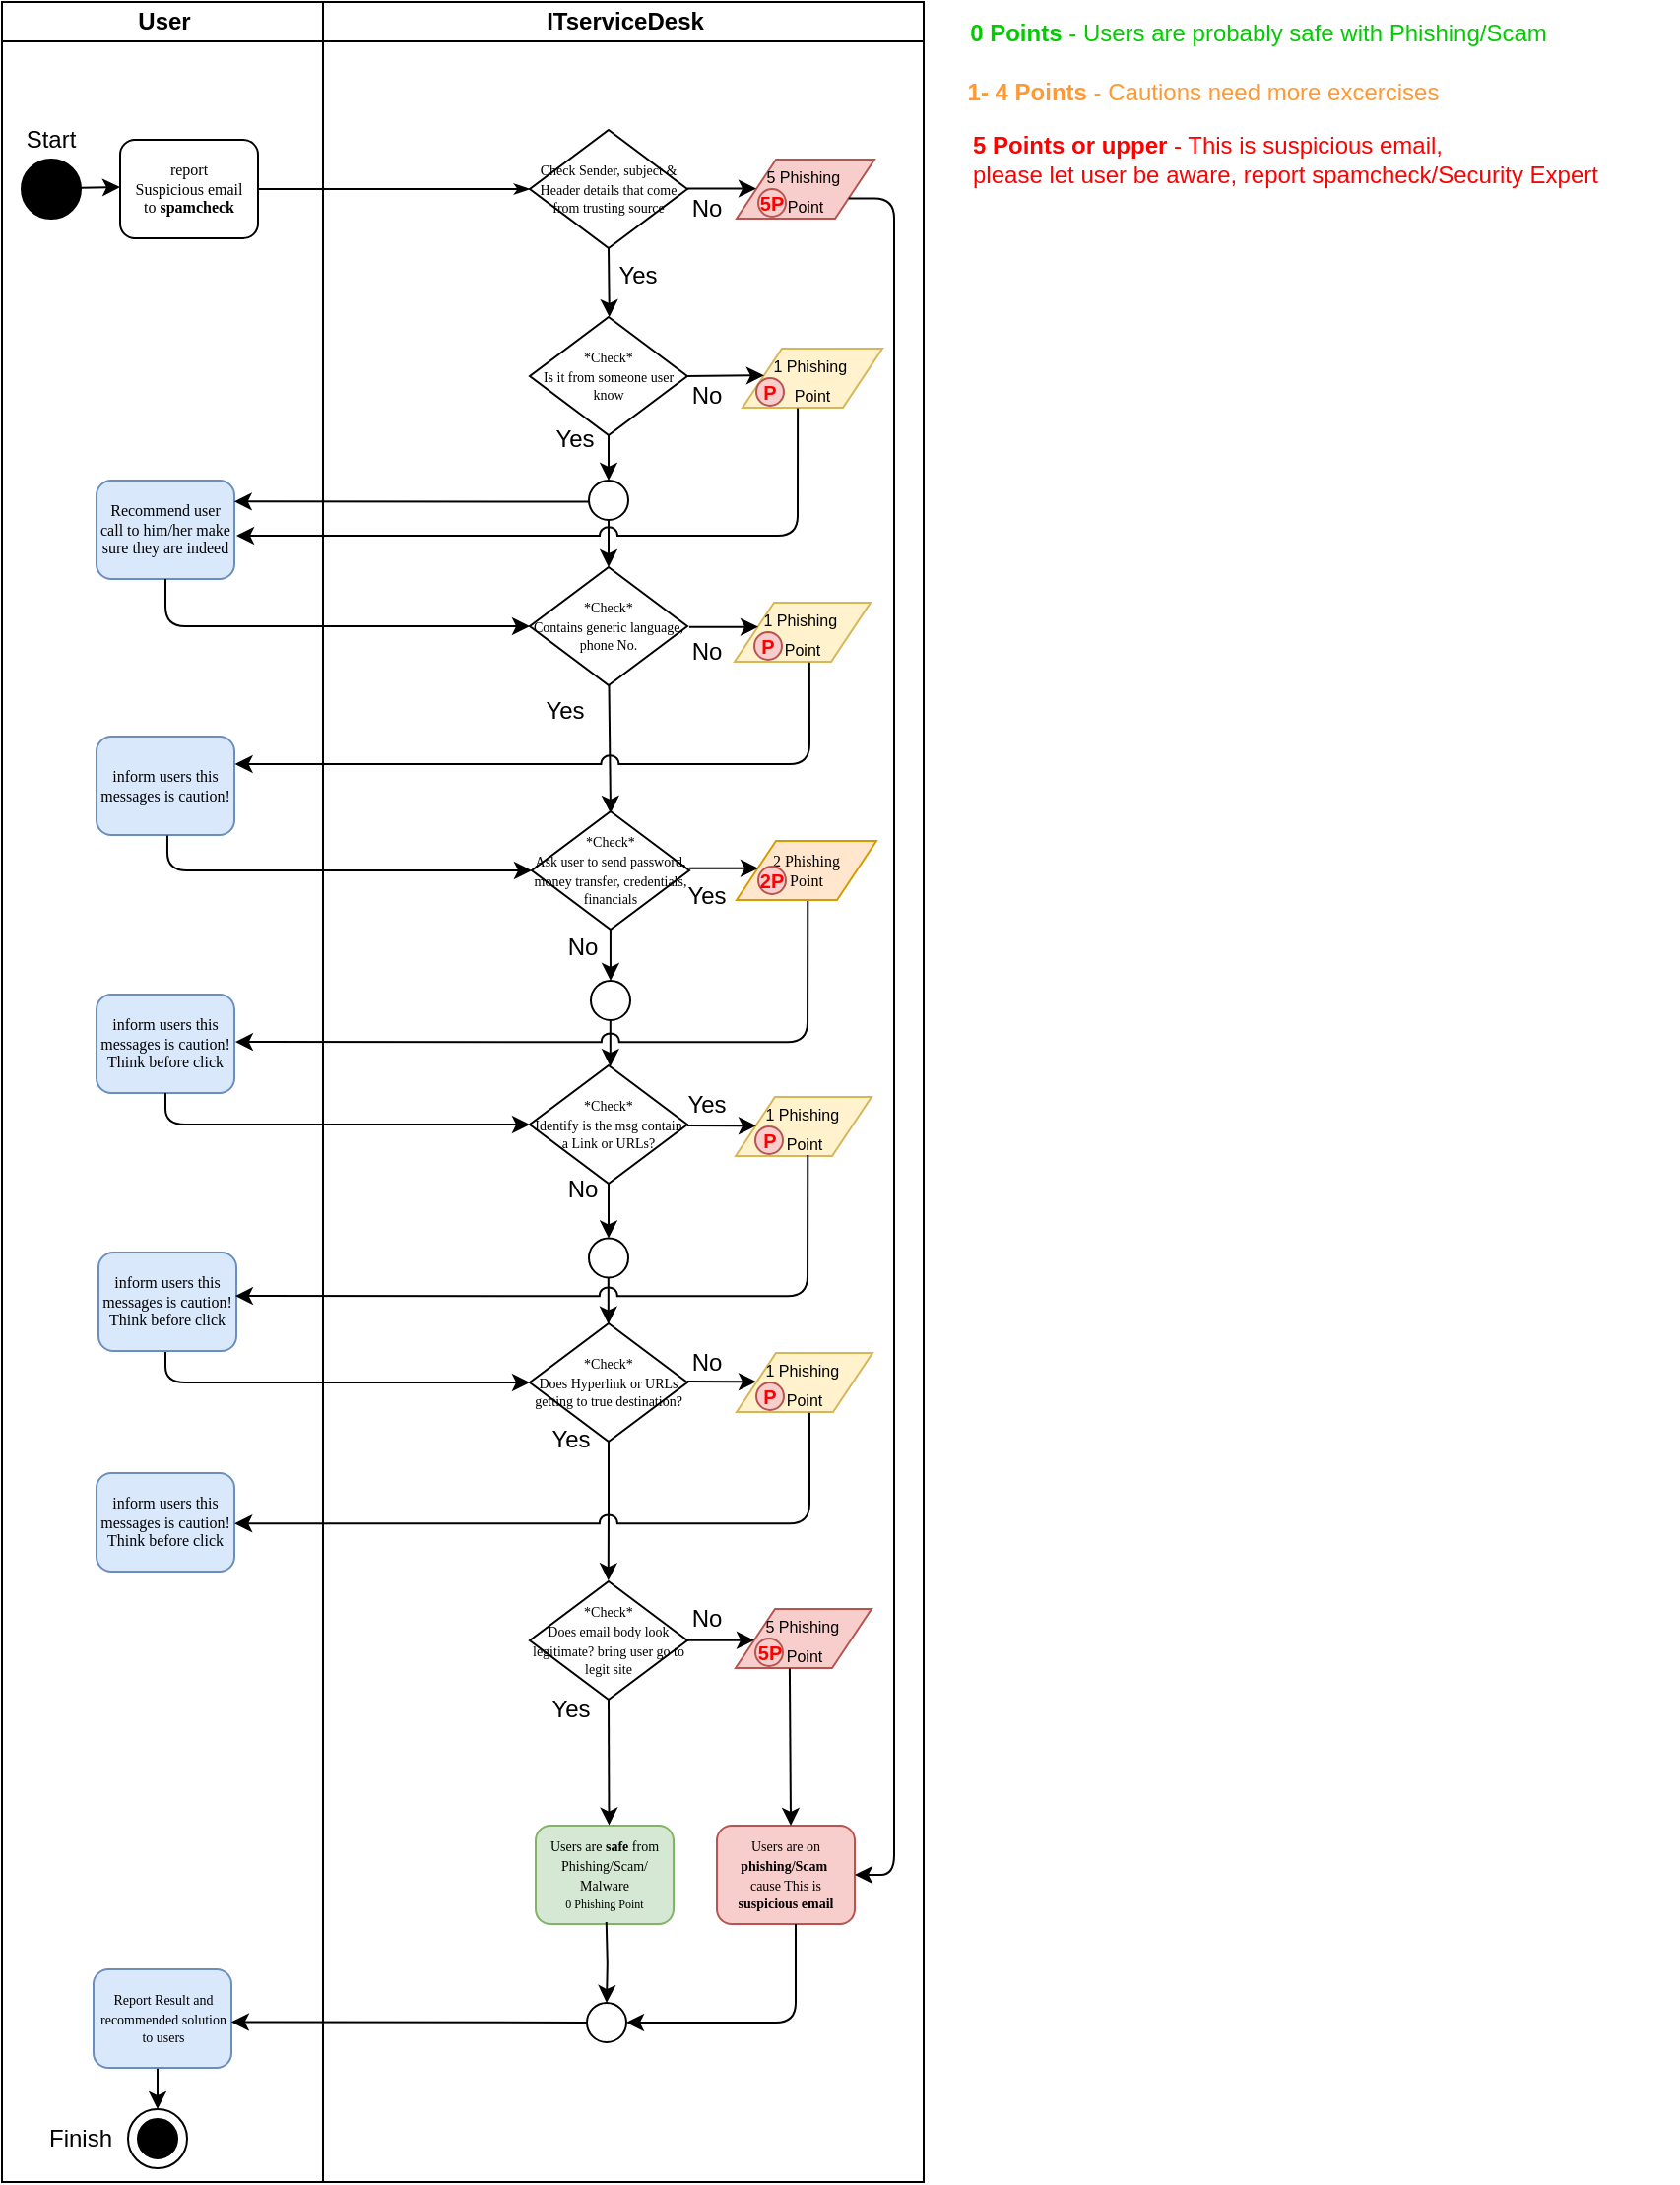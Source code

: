 <mxfile version="14.2.9" type="github">
  <diagram id="UZ8dTULBI-KaDN6gNk6Q" name="Page-1">
    <mxGraphModel dx="1730" dy="1127" grid="1" gridSize="10" guides="1" tooltips="1" connect="1" arrows="1" fold="1" page="1" pageScale="1" pageWidth="850" pageHeight="1100" math="0" shadow="0">
      <root>
        <mxCell id="0" />
        <mxCell id="1" parent="0" />
        <mxCell id="R-Gr46VUxKY90N0XMq4_-1" style="edgeStyle=orthogonalEdgeStyle;rounded=1;html=1;labelBackgroundColor=none;startArrow=none;startFill=0;startSize=5;endArrow=classicThin;endFill=1;endSize=5;jettySize=auto;orthogonalLoop=1;strokeWidth=1;fontFamily=Verdana;fontSize=8;entryX=0;entryY=0.5;entryDx=0;entryDy=0;" parent="1" source="R-Gr46VUxKY90N0XMq4_-3" target="R-Gr46VUxKY90N0XMq4_-61" edge="1">
          <mxGeometry relative="1" as="geometry">
            <mxPoint x="178" y="78.083" as="targetPoint" />
          </mxGeometry>
        </mxCell>
        <mxCell id="R-Gr46VUxKY90N0XMq4_-2" value="User" style="swimlane;html=1;startSize=20;" parent="1" vertex="1">
          <mxGeometry x="31" y="33" width="163" height="1107" as="geometry">
            <mxRectangle y="20" width="30" height="1040" as="alternateBounds" />
          </mxGeometry>
        </mxCell>
        <mxCell id="R-Gr46VUxKY90N0XMq4_-3" value="report&lt;br&gt;Suspicious email&lt;br&gt;to &lt;b&gt;spamcheck&lt;/b&gt;" style="rounded=1;whiteSpace=wrap;html=1;shadow=0;labelBackgroundColor=none;strokeWidth=1;fontFamily=Verdana;fontSize=8;align=center;" parent="R-Gr46VUxKY90N0XMq4_-2" vertex="1">
          <mxGeometry x="60" y="70" width="70" height="50" as="geometry" />
        </mxCell>
        <mxCell id="R-Gr46VUxKY90N0XMq4_-4" value="" style="ellipse;whiteSpace=wrap;html=1;aspect=fixed;fillColor=#000000;" parent="R-Gr46VUxKY90N0XMq4_-2" vertex="1">
          <mxGeometry x="10" y="80" width="30" height="30" as="geometry" />
        </mxCell>
        <mxCell id="R-Gr46VUxKY90N0XMq4_-5" value="" style="endArrow=classic;html=1;" parent="R-Gr46VUxKY90N0XMq4_-2" edge="1">
          <mxGeometry width="50" height="50" relative="1" as="geometry">
            <mxPoint x="40" y="94.41" as="sourcePoint" />
            <mxPoint x="60" y="94" as="targetPoint" />
          </mxGeometry>
        </mxCell>
        <mxCell id="R-Gr46VUxKY90N0XMq4_-6" value="Start" style="text;html=1;strokeColor=none;fillColor=none;align=center;verticalAlign=middle;whiteSpace=wrap;rounded=0;" parent="R-Gr46VUxKY90N0XMq4_-2" vertex="1">
          <mxGeometry x="5" y="60" width="40" height="20" as="geometry" />
        </mxCell>
        <mxCell id="R-Gr46VUxKY90N0XMq4_-10" value="Recommend user call to him/her make sure they are indeed" style="rounded=1;whiteSpace=wrap;html=1;shadow=0;labelBackgroundColor=none;strokeWidth=1;fontFamily=Verdana;fontSize=8;align=center;fillColor=#dae8fc;strokeColor=#6c8ebf;" parent="R-Gr46VUxKY90N0XMq4_-2" vertex="1">
          <mxGeometry x="48" y="243" width="70" height="50" as="geometry" />
        </mxCell>
        <mxCell id="R-Gr46VUxKY90N0XMq4_-23" value="&lt;span style=&quot;font-size: 7px&quot;&gt;Report Result and recommended solution to users&lt;/span&gt;" style="rounded=1;whiteSpace=wrap;html=1;shadow=0;labelBackgroundColor=none;strokeWidth=1;fontFamily=Verdana;fontSize=8;align=center;fillColor=#dae8fc;strokeColor=#6c8ebf;" parent="R-Gr46VUxKY90N0XMq4_-2" vertex="1">
          <mxGeometry x="46.5" y="999" width="70" height="50" as="geometry" />
        </mxCell>
        <mxCell id="R-Gr46VUxKY90N0XMq4_-106" value="" style="ellipse;whiteSpace=wrap;html=1;aspect=fixed;fillColor=#FFFFFF;" parent="R-Gr46VUxKY90N0XMq4_-2" vertex="1">
          <mxGeometry x="64" y="1070" width="30" height="30" as="geometry" />
        </mxCell>
        <mxCell id="R-Gr46VUxKY90N0XMq4_-107" value="" style="ellipse;whiteSpace=wrap;html=1;aspect=fixed;fillColor=#000000;" parent="R-Gr46VUxKY90N0XMq4_-2" vertex="1">
          <mxGeometry x="69" y="1075" width="20" height="20" as="geometry" />
        </mxCell>
        <mxCell id="R-Gr46VUxKY90N0XMq4_-115" value="" style="endArrow=classic;html=1;entryX=0.5;entryY=0;entryDx=0;entryDy=0;" parent="R-Gr46VUxKY90N0XMq4_-2" target="R-Gr46VUxKY90N0XMq4_-106" edge="1">
          <mxGeometry width="50" height="50" relative="1" as="geometry">
            <mxPoint x="79" y="1049.41" as="sourcePoint" />
            <mxPoint x="99" y="1049" as="targetPoint" />
          </mxGeometry>
        </mxCell>
        <mxCell id="R-Gr46VUxKY90N0XMq4_-116" value="Finish" style="text;html=1;strokeColor=none;fillColor=none;align=center;verticalAlign=middle;whiteSpace=wrap;rounded=0;" parent="R-Gr46VUxKY90N0XMq4_-2" vertex="1">
          <mxGeometry x="20" y="1075" width="40" height="20" as="geometry" />
        </mxCell>
        <mxCell id="c6hkjIBBZ9aRxIhb5HxW-23" value="inform users this messages is caution!" style="rounded=1;whiteSpace=wrap;html=1;shadow=0;labelBackgroundColor=none;strokeWidth=1;fontFamily=Verdana;fontSize=8;align=center;fillColor=#dae8fc;strokeColor=#6c8ebf;" vertex="1" parent="R-Gr46VUxKY90N0XMq4_-2">
          <mxGeometry x="48" y="373" width="70" height="50" as="geometry" />
        </mxCell>
        <mxCell id="c6hkjIBBZ9aRxIhb5HxW-28" value="&lt;span&gt;inform users this messages is caution!&lt;br&gt;Think before click&lt;br&gt;&lt;/span&gt;" style="rounded=1;whiteSpace=wrap;html=1;shadow=0;labelBackgroundColor=none;strokeWidth=1;fontFamily=Verdana;fontSize=8;align=center;fillColor=#dae8fc;strokeColor=#6c8ebf;" vertex="1" parent="R-Gr46VUxKY90N0XMq4_-2">
          <mxGeometry x="48" y="504" width="70" height="50" as="geometry" />
        </mxCell>
        <mxCell id="c6hkjIBBZ9aRxIhb5HxW-34" value="&lt;span&gt;inform users this messages is caution!&lt;br&gt;Think before click&lt;br&gt;&lt;/span&gt;" style="rounded=1;whiteSpace=wrap;html=1;shadow=0;labelBackgroundColor=none;strokeWidth=1;fontFamily=Verdana;fontSize=8;align=center;fillColor=#dae8fc;strokeColor=#6c8ebf;" vertex="1" parent="R-Gr46VUxKY90N0XMq4_-2">
          <mxGeometry x="48" y="747" width="70" height="50" as="geometry" />
        </mxCell>
        <mxCell id="R-Gr46VUxKY90N0XMq4_-25" value="ITserviceDesk" style="swimlane;html=1;startSize=20;" parent="1" vertex="1">
          <mxGeometry x="194" y="33" width="305" height="1107" as="geometry">
            <mxRectangle x="150" y="20" width="150" height="1040" as="alternateBounds" />
          </mxGeometry>
        </mxCell>
        <mxCell id="R-Gr46VUxKY90N0XMq4_-26" value="&lt;font style=&quot;font-size: 7px&quot;&gt;*Check*&lt;br&gt;Is it from someone user know&lt;/font&gt;" style="rhombus;whiteSpace=wrap;html=1;rounded=0;shadow=0;labelBackgroundColor=none;strokeWidth=1;fontFamily=Verdana;fontSize=8;align=center;" parent="R-Gr46VUxKY90N0XMq4_-25" vertex="1">
          <mxGeometry x="105" y="160" width="80" height="60" as="geometry" />
        </mxCell>
        <mxCell id="R-Gr46VUxKY90N0XMq4_-27" value="No" style="text;html=1;strokeColor=none;fillColor=none;align=center;verticalAlign=middle;whiteSpace=wrap;rounded=0;" parent="R-Gr46VUxKY90N0XMq4_-25" vertex="1">
          <mxGeometry x="175" y="190" width="40" height="20" as="geometry" />
        </mxCell>
        <mxCell id="R-Gr46VUxKY90N0XMq4_-28" value="Yes" style="text;html=1;strokeColor=none;fillColor=none;align=center;verticalAlign=middle;whiteSpace=wrap;rounded=0;" parent="R-Gr46VUxKY90N0XMq4_-25" vertex="1">
          <mxGeometry x="108" y="212" width="40" height="20" as="geometry" />
        </mxCell>
        <mxCell id="R-Gr46VUxKY90N0XMq4_-30" value="&lt;span style=&quot;font-size: 7px&quot;&gt;*Check*&lt;br&gt;Contains generic language, phone No.&lt;br&gt;&lt;/span&gt;" style="rhombus;whiteSpace=wrap;html=1;rounded=0;shadow=0;labelBackgroundColor=none;strokeWidth=1;fontFamily=Verdana;fontSize=8;align=center;" parent="R-Gr46VUxKY90N0XMq4_-25" vertex="1">
          <mxGeometry x="105" y="287" width="80" height="60" as="geometry" />
        </mxCell>
        <mxCell id="R-Gr46VUxKY90N0XMq4_-32" value="&lt;span style=&quot;font-size: 7px&quot;&gt;*Check*&lt;br&gt;Ask user to send password, money transfer, credentials, financials&lt;br&gt;&lt;/span&gt;" style="rhombus;whiteSpace=wrap;html=1;rounded=0;shadow=0;labelBackgroundColor=none;strokeWidth=1;fontFamily=Verdana;fontSize=8;align=center;" parent="R-Gr46VUxKY90N0XMq4_-25" vertex="1">
          <mxGeometry x="106" y="411" width="80" height="60" as="geometry" />
        </mxCell>
        <mxCell id="R-Gr46VUxKY90N0XMq4_-34" value="Yes" style="text;html=1;strokeColor=none;fillColor=none;align=center;verticalAlign=middle;whiteSpace=wrap;rounded=0;" parent="R-Gr46VUxKY90N0XMq4_-25" vertex="1">
          <mxGeometry x="103" y="350" width="40" height="20" as="geometry" />
        </mxCell>
        <mxCell id="R-Gr46VUxKY90N0XMq4_-36" value="No" style="text;html=1;strokeColor=none;fillColor=none;align=center;verticalAlign=middle;whiteSpace=wrap;rounded=0;" parent="R-Gr46VUxKY90N0XMq4_-25" vertex="1">
          <mxGeometry x="112" y="470" width="40" height="20" as="geometry" />
        </mxCell>
        <mxCell id="R-Gr46VUxKY90N0XMq4_-37" value="&lt;span style=&quot;font-size: 7px&quot;&gt;*Check*&lt;br&gt;&lt;/span&gt;&lt;span style=&quot;font-size: 7px&quot;&gt;Identify is the msg contain a Link or URLs?&lt;/span&gt;" style="rhombus;whiteSpace=wrap;html=1;rounded=0;shadow=0;labelBackgroundColor=none;strokeWidth=1;fontFamily=Verdana;fontSize=8;align=center;" parent="R-Gr46VUxKY90N0XMq4_-25" vertex="1">
          <mxGeometry x="105" y="540" width="80" height="60" as="geometry" />
        </mxCell>
        <mxCell id="R-Gr46VUxKY90N0XMq4_-41" value="" style="endArrow=classic;html=1;entryX=0.5;entryY=0;entryDx=0;entryDy=0;" parent="R-Gr46VUxKY90N0XMq4_-25" target="c6hkjIBBZ9aRxIhb5HxW-19" edge="1">
          <mxGeometry width="50" height="50" relative="1" as="geometry">
            <mxPoint x="145" y="220" as="sourcePoint" />
            <mxPoint x="145" y="237" as="targetPoint" />
          </mxGeometry>
        </mxCell>
        <mxCell id="R-Gr46VUxKY90N0XMq4_-44" value="No" style="text;html=1;strokeColor=none;fillColor=none;align=center;verticalAlign=middle;whiteSpace=wrap;rounded=0;" parent="R-Gr46VUxKY90N0XMq4_-25" vertex="1">
          <mxGeometry x="175" y="681" width="40" height="20" as="geometry" />
        </mxCell>
        <mxCell id="R-Gr46VUxKY90N0XMq4_-45" value="Yes" style="text;html=1;strokeColor=none;fillColor=none;align=center;verticalAlign=middle;whiteSpace=wrap;rounded=0;" parent="R-Gr46VUxKY90N0XMq4_-25" vertex="1">
          <mxGeometry x="175" y="550" width="40" height="20" as="geometry" />
        </mxCell>
        <mxCell id="R-Gr46VUxKY90N0XMq4_-46" value="&lt;span style=&quot;font-size: 7px&quot;&gt;*Check*&lt;br&gt;&lt;/span&gt;&lt;span style=&quot;font-size: 7px&quot;&gt;Does Hyperlink or URLs getting to true destination?&lt;/span&gt;" style="rhombus;whiteSpace=wrap;html=1;rounded=0;shadow=0;labelBackgroundColor=none;strokeWidth=1;fontFamily=Verdana;fontSize=8;align=center;" parent="R-Gr46VUxKY90N0XMq4_-25" vertex="1">
          <mxGeometry x="105" y="671" width="80" height="60" as="geometry" />
        </mxCell>
        <mxCell id="R-Gr46VUxKY90N0XMq4_-48" value="&lt;span style=&quot;font-size: 7px&quot;&gt;*Check*&lt;br&gt;Does email body look legitimate? bring user go to legit site&lt;/span&gt;" style="rhombus;whiteSpace=wrap;html=1;rounded=0;shadow=0;labelBackgroundColor=none;strokeWidth=1;fontFamily=Verdana;fontSize=8;align=center;" parent="R-Gr46VUxKY90N0XMq4_-25" vertex="1">
          <mxGeometry x="105" y="802" width="80" height="60" as="geometry" />
        </mxCell>
        <mxCell id="R-Gr46VUxKY90N0XMq4_-50" value="No" style="text;html=1;strokeColor=none;fillColor=none;align=center;verticalAlign=middle;whiteSpace=wrap;rounded=0;" parent="R-Gr46VUxKY90N0XMq4_-25" vertex="1">
          <mxGeometry x="175" y="811" width="40" height="20" as="geometry" />
        </mxCell>
        <mxCell id="R-Gr46VUxKY90N0XMq4_-55" value="" style="edgeStyle=orthogonalEdgeStyle;rounded=0;orthogonalLoop=1;jettySize=auto;html=1;entryX=0.5;entryY=0;entryDx=0;entryDy=0;exitX=0.849;exitY=0.039;exitDx=0;exitDy=0;exitPerimeter=0;" parent="R-Gr46VUxKY90N0XMq4_-25" source="R-Gr46VUxKY90N0XMq4_-36" edge="1" target="c6hkjIBBZ9aRxIhb5HxW-6">
          <mxGeometry relative="1" as="geometry">
            <mxPoint x="146" y="487" as="targetPoint" />
            <mxPoint x="146" y="469" as="sourcePoint" />
            <Array as="points" />
          </mxGeometry>
        </mxCell>
        <mxCell id="R-Gr46VUxKY90N0XMq4_-59" value="Yes" style="text;html=1;strokeColor=none;fillColor=none;align=center;verticalAlign=middle;whiteSpace=wrap;rounded=0;" parent="R-Gr46VUxKY90N0XMq4_-25" vertex="1">
          <mxGeometry x="106" y="857" width="40" height="20" as="geometry" />
        </mxCell>
        <mxCell id="R-Gr46VUxKY90N0XMq4_-61" value="&lt;span style=&quot;font-size: 7px&quot;&gt;Check Sender, subject &amp;amp; Header details that come from trusting source&lt;/span&gt;" style="rhombus;whiteSpace=wrap;html=1;rounded=0;shadow=0;labelBackgroundColor=none;strokeWidth=1;fontFamily=Verdana;fontSize=8;align=center;" parent="R-Gr46VUxKY90N0XMq4_-25" vertex="1">
          <mxGeometry x="105" y="65" width="80" height="60" as="geometry" />
        </mxCell>
        <mxCell id="R-Gr46VUxKY90N0XMq4_-62" value="" style="endArrow=classic;html=1;" parent="R-Gr46VUxKY90N0XMq4_-25" edge="1">
          <mxGeometry width="50" height="50" relative="1" as="geometry">
            <mxPoint x="145.0" y="125" as="sourcePoint" />
            <mxPoint x="145.4" y="160" as="targetPoint" />
          </mxGeometry>
        </mxCell>
        <mxCell id="R-Gr46VUxKY90N0XMq4_-63" value="Yes" style="text;html=1;strokeColor=none;fillColor=none;align=center;verticalAlign=middle;whiteSpace=wrap;rounded=0;" parent="R-Gr46VUxKY90N0XMq4_-25" vertex="1">
          <mxGeometry x="140" y="129" width="40" height="20" as="geometry" />
        </mxCell>
        <mxCell id="R-Gr46VUxKY90N0XMq4_-64" value="No" style="text;html=1;strokeColor=none;fillColor=none;align=center;verticalAlign=middle;whiteSpace=wrap;rounded=0;" parent="R-Gr46VUxKY90N0XMq4_-25" vertex="1">
          <mxGeometry x="175" y="95" width="40" height="20" as="geometry" />
        </mxCell>
        <mxCell id="R-Gr46VUxKY90N0XMq4_-67" value="" style="ellipse;whiteSpace=wrap;html=1;aspect=fixed;fillColor=#FFFFFF;" parent="R-Gr46VUxKY90N0XMq4_-25" vertex="1">
          <mxGeometry x="134" y="1016" width="20" height="20" as="geometry" />
        </mxCell>
        <mxCell id="R-Gr46VUxKY90N0XMq4_-7" value="&lt;font style=&quot;font-size: 8px&quot;&gt;1 Phishing&amp;nbsp;&lt;br&gt;Point&lt;br&gt;&lt;/font&gt;" style="shape=parallelogram;perimeter=parallelogramPerimeter;whiteSpace=wrap;html=1;fixedSize=1;fillColor=#fff2cc;strokeColor=#d6b656;" parent="R-Gr46VUxKY90N0XMq4_-25" vertex="1">
          <mxGeometry x="213" y="176" width="71" height="30" as="geometry" />
        </mxCell>
        <mxCell id="R-Gr46VUxKY90N0XMq4_-11" value="&lt;font style=&quot;font-size: 10px&quot; color=&quot;#ff0000&quot;&gt;&lt;b&gt;P&lt;/b&gt;&lt;/font&gt;" style="ellipse;whiteSpace=wrap;html=1;aspect=fixed;fillColor=#f8cecc;strokeColor=#b85450;" parent="R-Gr46VUxKY90N0XMq4_-25" vertex="1">
          <mxGeometry x="220" y="191" width="14" height="14" as="geometry" />
        </mxCell>
        <mxCell id="R-Gr46VUxKY90N0XMq4_-8" value="&lt;font style=&quot;font-size: 8px&quot;&gt;1 Phishing&amp;nbsp;&lt;br&gt;Point&lt;br&gt;&lt;/font&gt;" style="shape=parallelogram;perimeter=parallelogramPerimeter;whiteSpace=wrap;html=1;fixedSize=1;fillColor=#fff2cc;strokeColor=#d6b656;" parent="R-Gr46VUxKY90N0XMq4_-25" vertex="1">
          <mxGeometry x="209" y="305" width="69" height="30" as="geometry" />
        </mxCell>
        <mxCell id="R-Gr46VUxKY90N0XMq4_-12" value="&lt;font style=&quot;font-size: 10px&quot; color=&quot;#ff0000&quot;&gt;&lt;b&gt;P&lt;/b&gt;&lt;/font&gt;" style="ellipse;whiteSpace=wrap;html=1;aspect=fixed;fillColor=#f8cecc;strokeColor=#b85450;" parent="R-Gr46VUxKY90N0XMq4_-25" vertex="1">
          <mxGeometry x="219" y="320" width="14" height="14" as="geometry" />
        </mxCell>
        <mxCell id="R-Gr46VUxKY90N0XMq4_-79" value="&lt;font style=&quot;font-size: 8px&quot;&gt;5 Phishing&amp;nbsp;&lt;br&gt;Point&lt;br&gt;&lt;/font&gt;" style="shape=parallelogram;perimeter=parallelogramPerimeter;whiteSpace=wrap;html=1;fixedSize=1;fillColor=#f8cecc;strokeColor=#b85450;" parent="R-Gr46VUxKY90N0XMq4_-25" vertex="1">
          <mxGeometry x="210" y="80" width="70" height="30" as="geometry" />
        </mxCell>
        <mxCell id="R-Gr46VUxKY90N0XMq4_-80" value="&lt;font style=&quot;font-size: 10px&quot; color=&quot;#ff0000&quot;&gt;&lt;b&gt;5P&lt;/b&gt;&lt;/font&gt;" style="ellipse;whiteSpace=wrap;html=1;aspect=fixed;fillColor=#f8cecc;strokeColor=#b85450;" parent="R-Gr46VUxKY90N0XMq4_-25" vertex="1">
          <mxGeometry x="221" y="95" width="14" height="14" as="geometry" />
        </mxCell>
        <mxCell id="R-Gr46VUxKY90N0XMq4_-82" value="" style="edgeStyle=orthogonalEdgeStyle;rounded=0;orthogonalLoop=1;jettySize=auto;html=1;" parent="R-Gr46VUxKY90N0XMq4_-25" edge="1">
          <mxGeometry relative="1" as="geometry">
            <mxPoint x="185" y="94.76" as="sourcePoint" />
            <mxPoint x="220" y="94.76" as="targetPoint" />
          </mxGeometry>
        </mxCell>
        <mxCell id="R-Gr46VUxKY90N0XMq4_-9" value="2 Phishing&lt;br&gt;Point" style="shape=parallelogram;perimeter=parallelogramPerimeter;whiteSpace=wrap;html=1;fixedSize=1;rounded=0;shadow=0;fontFamily=Verdana;fontSize=8;strokeWidth=1;fillColor=#ffe6cc;strokeColor=#d79b00;" parent="R-Gr46VUxKY90N0XMq4_-25" vertex="1">
          <mxGeometry x="210" y="426" width="71" height="30" as="geometry" />
        </mxCell>
        <mxCell id="R-Gr46VUxKY90N0XMq4_-13" value="&lt;font style=&quot;font-size: 10px&quot; color=&quot;#ff0000&quot;&gt;&lt;b&gt;2P&lt;/b&gt;&lt;/font&gt;" style="ellipse;whiteSpace=wrap;html=1;aspect=fixed;fillColor=#f8cecc;strokeColor=#b85450;" parent="R-Gr46VUxKY90N0XMq4_-25" vertex="1">
          <mxGeometry x="221" y="439" width="14" height="14" as="geometry" />
        </mxCell>
        <mxCell id="R-Gr46VUxKY90N0XMq4_-83" value="" style="edgeStyle=orthogonalEdgeStyle;rounded=0;orthogonalLoop=1;jettySize=auto;html=1;" parent="R-Gr46VUxKY90N0XMq4_-25" edge="1">
          <mxGeometry relative="1" as="geometry">
            <mxPoint x="185.954" y="439.934" as="sourcePoint" />
            <mxPoint x="221" y="439.9" as="targetPoint" />
          </mxGeometry>
        </mxCell>
        <mxCell id="R-Gr46VUxKY90N0XMq4_-84" value="" style="edgeStyle=orthogonalEdgeStyle;rounded=0;orthogonalLoop=1;jettySize=auto;html=1;" parent="R-Gr46VUxKY90N0XMq4_-25" edge="1">
          <mxGeometry relative="1" as="geometry">
            <mxPoint x="185.954" y="317.344" as="sourcePoint" />
            <mxPoint x="221" y="317.31" as="targetPoint" />
          </mxGeometry>
        </mxCell>
        <mxCell id="R-Gr46VUxKY90N0XMq4_-85" value="No" style="text;html=1;strokeColor=none;fillColor=none;align=center;verticalAlign=middle;whiteSpace=wrap;rounded=0;" parent="R-Gr46VUxKY90N0XMq4_-25" vertex="1">
          <mxGeometry x="175" y="320" width="40" height="20" as="geometry" />
        </mxCell>
        <mxCell id="R-Gr46VUxKY90N0XMq4_-86" value="Yes" style="text;html=1;strokeColor=none;fillColor=none;align=center;verticalAlign=middle;whiteSpace=wrap;rounded=0;" parent="R-Gr46VUxKY90N0XMq4_-25" vertex="1">
          <mxGeometry x="175" y="444" width="40" height="20" as="geometry" />
        </mxCell>
        <mxCell id="R-Gr46VUxKY90N0XMq4_-87" value="&lt;font style=&quot;font-size: 8px&quot;&gt;1 Phishing&amp;nbsp;&lt;br&gt;Point&lt;br&gt;&lt;/font&gt;" style="shape=parallelogram;perimeter=parallelogramPerimeter;whiteSpace=wrap;html=1;fixedSize=1;fillColor=#fff2cc;strokeColor=#d6b656;" parent="R-Gr46VUxKY90N0XMq4_-25" vertex="1">
          <mxGeometry x="209.5" y="556" width="69" height="30" as="geometry" />
        </mxCell>
        <mxCell id="R-Gr46VUxKY90N0XMq4_-88" value="&lt;font style=&quot;font-size: 10px&quot; color=&quot;#ff0000&quot;&gt;&lt;b&gt;P&lt;/b&gt;&lt;/font&gt;" style="ellipse;whiteSpace=wrap;html=1;aspect=fixed;fillColor=#f8cecc;strokeColor=#b85450;" parent="R-Gr46VUxKY90N0XMq4_-25" vertex="1">
          <mxGeometry x="219.5" y="571" width="14" height="14" as="geometry" />
        </mxCell>
        <mxCell id="R-Gr46VUxKY90N0XMq4_-89" value="&lt;font style=&quot;font-size: 8px&quot;&gt;1 Phishing&amp;nbsp;&lt;br&gt;Point&lt;br&gt;&lt;/font&gt;" style="shape=parallelogram;perimeter=parallelogramPerimeter;whiteSpace=wrap;html=1;fixedSize=1;fillColor=#fff2cc;strokeColor=#d6b656;" parent="R-Gr46VUxKY90N0XMq4_-25" vertex="1">
          <mxGeometry x="210" y="686" width="69" height="30" as="geometry" />
        </mxCell>
        <mxCell id="R-Gr46VUxKY90N0XMq4_-90" value="&lt;font style=&quot;font-size: 10px&quot; color=&quot;#ff0000&quot;&gt;&lt;b&gt;P&lt;/b&gt;&lt;/font&gt;" style="ellipse;whiteSpace=wrap;html=1;aspect=fixed;fillColor=#f8cecc;strokeColor=#b85450;" parent="R-Gr46VUxKY90N0XMq4_-25" vertex="1">
          <mxGeometry x="220" y="701" width="14" height="14" as="geometry" />
        </mxCell>
        <mxCell id="R-Gr46VUxKY90N0XMq4_-94" value="&lt;font style=&quot;font-size: 8px&quot;&gt;5 Phishing&amp;nbsp;&lt;br&gt;Point&lt;br&gt;&lt;/font&gt;" style="shape=parallelogram;perimeter=parallelogramPerimeter;whiteSpace=wrap;html=1;fixedSize=1;fillColor=#f8cecc;strokeColor=#b85450;" parent="R-Gr46VUxKY90N0XMq4_-25" vertex="1">
          <mxGeometry x="209.5" y="816" width="69" height="30" as="geometry" />
        </mxCell>
        <mxCell id="R-Gr46VUxKY90N0XMq4_-95" value="&lt;font style=&quot;font-size: 10px&quot; color=&quot;#ff0000&quot;&gt;&lt;b&gt;5P&lt;/b&gt;&lt;/font&gt;" style="ellipse;whiteSpace=wrap;html=1;aspect=fixed;fillColor=#f8cecc;strokeColor=#b85450;" parent="R-Gr46VUxKY90N0XMq4_-25" vertex="1">
          <mxGeometry x="219.5" y="831" width="14" height="14" as="geometry" />
        </mxCell>
        <mxCell id="R-Gr46VUxKY90N0XMq4_-97" value="" style="edgeStyle=orthogonalEdgeStyle;rounded=0;orthogonalLoop=1;jettySize=auto;html=1;" parent="R-Gr46VUxKY90N0XMq4_-25" edge="1">
          <mxGeometry relative="1" as="geometry">
            <mxPoint x="184.954" y="570.554" as="sourcePoint" />
            <mxPoint x="220" y="570.52" as="targetPoint" />
          </mxGeometry>
        </mxCell>
        <mxCell id="R-Gr46VUxKY90N0XMq4_-98" value="" style="edgeStyle=orthogonalEdgeStyle;rounded=0;orthogonalLoop=1;jettySize=auto;html=1;" parent="R-Gr46VUxKY90N0XMq4_-25" edge="1">
          <mxGeometry relative="1" as="geometry">
            <mxPoint x="184.954" y="700.554" as="sourcePoint" />
            <mxPoint x="220" y="700.52" as="targetPoint" />
          </mxGeometry>
        </mxCell>
        <mxCell id="R-Gr46VUxKY90N0XMq4_-100" value="" style="edgeStyle=orthogonalEdgeStyle;rounded=0;orthogonalLoop=1;jettySize=auto;html=1;" parent="R-Gr46VUxKY90N0XMq4_-25" edge="1">
          <mxGeometry relative="1" as="geometry">
            <mxPoint x="183.954" y="831.894" as="sourcePoint" />
            <mxPoint x="219" y="831.86" as="targetPoint" />
          </mxGeometry>
        </mxCell>
        <mxCell id="R-Gr46VUxKY90N0XMq4_-101" value="&lt;font style=&quot;font-size: 7px&quot;&gt;Users are on &lt;b&gt;phishing/Scam&lt;/b&gt;&amp;nbsp;&lt;br&gt;cause This is &lt;b&gt;suspicious email&lt;/b&gt;&lt;/font&gt;" style="rounded=1;whiteSpace=wrap;html=1;shadow=0;labelBackgroundColor=none;strokeWidth=1;fontFamily=Verdana;fontSize=8;align=center;fillColor=#f8cecc;strokeColor=#b85450;" parent="R-Gr46VUxKY90N0XMq4_-25" vertex="1">
          <mxGeometry x="200" y="926" width="70" height="50" as="geometry" />
        </mxCell>
        <mxCell id="R-Gr46VUxKY90N0XMq4_-102" value="" style="edgeStyle=orthogonalEdgeStyle;rounded=0;orthogonalLoop=1;jettySize=auto;html=1;entryX=0.536;entryY=0;entryDx=0;entryDy=0;entryPerimeter=0;exitX=0.398;exitY=1.01;exitDx=0;exitDy=0;exitPerimeter=0;" parent="R-Gr46VUxKY90N0XMq4_-25" target="R-Gr46VUxKY90N0XMq4_-101" edge="1" source="R-Gr46VUxKY90N0XMq4_-94">
          <mxGeometry relative="1" as="geometry">
            <mxPoint x="238" y="837" as="sourcePoint" />
            <mxPoint x="237.5" y="824.94" as="targetPoint" />
            <Array as="points">
              <mxPoint x="238" y="846" />
            </Array>
          </mxGeometry>
        </mxCell>
        <mxCell id="R-Gr46VUxKY90N0XMq4_-103" value="&lt;span style=&quot;font-size: 7px&quot;&gt;Users are&lt;b&gt; safe &lt;/b&gt;from Phishing/Scam/&lt;br&gt;Malware&lt;br&gt;&lt;/span&gt;&lt;font style=&quot;font-size: 6px&quot;&gt;0 Phishing Point&lt;/font&gt;&lt;span style=&quot;font-size: 7px&quot;&gt;&lt;br&gt;&lt;/span&gt;" style="rounded=1;whiteSpace=wrap;html=1;shadow=0;labelBackgroundColor=none;strokeWidth=1;fontFamily=Verdana;fontSize=8;align=center;fillColor=#d5e8d4;strokeColor=#82b366;" parent="R-Gr46VUxKY90N0XMq4_-25" vertex="1">
          <mxGeometry x="108" y="926" width="70" height="50" as="geometry" />
        </mxCell>
        <mxCell id="R-Gr46VUxKY90N0XMq4_-104" value="No" style="text;html=1;strokeColor=none;fillColor=none;align=center;verticalAlign=middle;whiteSpace=wrap;rounded=0;" parent="R-Gr46VUxKY90N0XMq4_-25" vertex="1">
          <mxGeometry x="112" y="593" width="40" height="20" as="geometry" />
        </mxCell>
        <mxCell id="R-Gr46VUxKY90N0XMq4_-109" value="" style="edgeStyle=elbowEdgeStyle;elbow=horizontal;endArrow=classic;html=1;exitX=1;exitY=0.75;exitDx=0;exitDy=0;entryX=1;entryY=0.5;entryDx=0;entryDy=0;" parent="R-Gr46VUxKY90N0XMq4_-25" source="R-Gr46VUxKY90N0XMq4_-79" target="R-Gr46VUxKY90N0XMq4_-101" edge="1">
          <mxGeometry width="50" height="50" relative="1" as="geometry">
            <mxPoint x="295" y="100" as="sourcePoint" />
            <mxPoint x="255" y="190" as="targetPoint" />
            <Array as="points">
              <mxPoint x="290" y="150" />
            </Array>
          </mxGeometry>
        </mxCell>
        <mxCell id="R-Gr46VUxKY90N0XMq4_-110" value="" style="edgeStyle=segmentEdgeStyle;endArrow=classic;html=1;entryX=1;entryY=0.5;entryDx=0;entryDy=0;" parent="R-Gr46VUxKY90N0XMq4_-25" target="R-Gr46VUxKY90N0XMq4_-67" edge="1">
          <mxGeometry width="50" height="50" relative="1" as="geometry">
            <mxPoint x="240" y="976" as="sourcePoint" />
            <mxPoint x="150" y="1046" as="targetPoint" />
            <Array as="points">
              <mxPoint x="240" y="1026" />
            </Array>
          </mxGeometry>
        </mxCell>
        <mxCell id="R-Gr46VUxKY90N0XMq4_-111" value="" style="edgeStyle=orthogonalEdgeStyle;rounded=0;orthogonalLoop=1;jettySize=auto;html=1;entryX=0.5;entryY=0;entryDx=0;entryDy=0;" parent="R-Gr46VUxKY90N0XMq4_-25" target="R-Gr46VUxKY90N0XMq4_-67" edge="1">
          <mxGeometry relative="1" as="geometry">
            <mxPoint x="143.88" y="975.03" as="sourcePoint" />
            <mxPoint x="143.71" y="1014.97" as="targetPoint" />
            <Array as="points" />
          </mxGeometry>
        </mxCell>
        <mxCell id="c6hkjIBBZ9aRxIhb5HxW-2" value="" style="endArrow=classic;html=1;entryX=0.154;entryY=0.454;entryDx=0;entryDy=0;entryPerimeter=0;" edge="1" parent="R-Gr46VUxKY90N0XMq4_-25" target="R-Gr46VUxKY90N0XMq4_-7">
          <mxGeometry width="50" height="50" relative="1" as="geometry">
            <mxPoint x="184" y="190" as="sourcePoint" />
            <mxPoint x="223" y="189" as="targetPoint" />
          </mxGeometry>
        </mxCell>
        <mxCell id="c6hkjIBBZ9aRxIhb5HxW-4" value="" style="endArrow=classic;html=1;exitX=1.056;exitY=-0.158;exitDx=0;exitDy=0;jumpStyle=arc;exitPerimeter=0;" edge="1" parent="R-Gr46VUxKY90N0XMq4_-25" source="R-Gr46VUxKY90N0XMq4_-34">
          <mxGeometry width="50" height="50" relative="1" as="geometry">
            <mxPoint x="146" y="392" as="sourcePoint" />
            <mxPoint x="146" y="412" as="targetPoint" />
          </mxGeometry>
        </mxCell>
        <mxCell id="c6hkjIBBZ9aRxIhb5HxW-6" value="" style="ellipse;whiteSpace=wrap;html=1;aspect=fixed;fillColor=#FFFFFF;" vertex="1" parent="R-Gr46VUxKY90N0XMq4_-25">
          <mxGeometry x="136" y="497" width="20" height="20" as="geometry" />
        </mxCell>
        <mxCell id="c6hkjIBBZ9aRxIhb5HxW-7" value="" style="edgeStyle=orthogonalEdgeStyle;rounded=0;orthogonalLoop=1;jettySize=auto;html=1;entryX=0.511;entryY=0.01;entryDx=0;entryDy=0;entryPerimeter=0;" edge="1" parent="R-Gr46VUxKY90N0XMq4_-25" target="R-Gr46VUxKY90N0XMq4_-37">
          <mxGeometry relative="1" as="geometry">
            <mxPoint x="145.92" y="517" as="sourcePoint" />
            <mxPoint x="145.92" y="550" as="targetPoint" />
          </mxGeometry>
        </mxCell>
        <mxCell id="c6hkjIBBZ9aRxIhb5HxW-8" value="" style="edgeStyle=orthogonalEdgeStyle;rounded=0;orthogonalLoop=1;jettySize=auto;html=1;entryX=0.5;entryY=0;entryDx=0;entryDy=0;" edge="1" parent="R-Gr46VUxKY90N0XMq4_-25" target="c6hkjIBBZ9aRxIhb5HxW-9">
          <mxGeometry relative="1" as="geometry">
            <mxPoint x="-48" y="584.75" as="targetPoint" />
            <mxPoint x="145" y="600" as="sourcePoint" />
            <Array as="points" />
          </mxGeometry>
        </mxCell>
        <mxCell id="c6hkjIBBZ9aRxIhb5HxW-9" value="" style="ellipse;whiteSpace=wrap;html=1;aspect=fixed;fillColor=#FFFFFF;" vertex="1" parent="R-Gr46VUxKY90N0XMq4_-25">
          <mxGeometry x="135" y="627.75" width="20" height="20" as="geometry" />
        </mxCell>
        <mxCell id="c6hkjIBBZ9aRxIhb5HxW-10" value="" style="edgeStyle=orthogonalEdgeStyle;rounded=0;orthogonalLoop=1;jettySize=auto;html=1;entryX=0.511;entryY=0.01;entryDx=0;entryDy=0;entryPerimeter=0;" edge="1" parent="R-Gr46VUxKY90N0XMq4_-25">
          <mxGeometry relative="1" as="geometry">
            <mxPoint x="144.92" y="647.75" as="sourcePoint" />
            <mxPoint x="144.88" y="671.35" as="targetPoint" />
          </mxGeometry>
        </mxCell>
        <mxCell id="c6hkjIBBZ9aRxIhb5HxW-13" value="" style="edgeStyle=orthogonalEdgeStyle;rounded=0;orthogonalLoop=1;jettySize=auto;html=1;entryX=0.511;entryY=0.01;entryDx=0;entryDy=0;entryPerimeter=0;exitX=0.5;exitY=1;exitDx=0;exitDy=0;" edge="1" parent="R-Gr46VUxKY90N0XMq4_-25" source="R-Gr46VUxKY90N0XMq4_-46">
          <mxGeometry relative="1" as="geometry">
            <mxPoint x="144.92" y="778.07" as="sourcePoint" />
            <mxPoint x="144.88" y="801.67" as="targetPoint" />
          </mxGeometry>
        </mxCell>
        <mxCell id="c6hkjIBBZ9aRxIhb5HxW-14" value="" style="edgeStyle=orthogonalEdgeStyle;rounded=0;orthogonalLoop=1;jettySize=auto;html=1;exitX=0.398;exitY=1.01;exitDx=0;exitDy=0;exitPerimeter=0;entryX=0.532;entryY=-0.004;entryDx=0;entryDy=0;entryPerimeter=0;" edge="1" parent="R-Gr46VUxKY90N0XMq4_-25" target="R-Gr46VUxKY90N0XMq4_-103">
          <mxGeometry relative="1" as="geometry">
            <mxPoint x="145.002" y="862" as="sourcePoint" />
            <mxPoint x="146" y="927" as="targetPoint" />
            <Array as="points">
              <mxPoint x="145" y="862" />
            </Array>
          </mxGeometry>
        </mxCell>
        <mxCell id="c6hkjIBBZ9aRxIhb5HxW-19" value="" style="ellipse;whiteSpace=wrap;html=1;aspect=fixed;fillColor=#FFFFFF;" vertex="1" parent="R-Gr46VUxKY90N0XMq4_-25">
          <mxGeometry x="135" y="243" width="20" height="20" as="geometry" />
        </mxCell>
        <mxCell id="c6hkjIBBZ9aRxIhb5HxW-20" value="" style="endArrow=classic;html=1;entryX=0.5;entryY=0;entryDx=0;entryDy=0;exitX=0.5;exitY=1;exitDx=0;exitDy=0;jumpStyle=none;" edge="1" parent="R-Gr46VUxKY90N0XMq4_-25" source="c6hkjIBBZ9aRxIhb5HxW-19" target="R-Gr46VUxKY90N0XMq4_-30">
          <mxGeometry width="50" height="50" relative="1" as="geometry">
            <mxPoint x="144.92" y="260" as="sourcePoint" />
            <mxPoint x="144.92" y="280" as="targetPoint" />
          </mxGeometry>
        </mxCell>
        <mxCell id="c6hkjIBBZ9aRxIhb5HxW-22" value="" style="endArrow=classic;html=1;entryX=0.998;entryY=0.213;entryDx=0;entryDy=0;entryPerimeter=0;" edge="1" parent="R-Gr46VUxKY90N0XMq4_-25" target="R-Gr46VUxKY90N0XMq4_-10">
          <mxGeometry width="50" height="50" relative="1" as="geometry">
            <mxPoint x="135" y="253.8" as="sourcePoint" />
            <mxPoint x="25" y="253.8" as="targetPoint" />
          </mxGeometry>
        </mxCell>
        <mxCell id="c6hkjIBBZ9aRxIhb5HxW-15" value="" style="edgeStyle=segmentEdgeStyle;endArrow=classic;html=1;exitX=0.395;exitY=1.008;exitDx=0;exitDy=0;exitPerimeter=0;jumpStyle=arc;jumpSize=9;" edge="1" parent="R-Gr46VUxKY90N0XMq4_-25" source="R-Gr46VUxKY90N0XMq4_-7">
          <mxGeometry width="50" height="50" relative="1" as="geometry">
            <mxPoint x="241" y="221" as="sourcePoint" />
            <mxPoint x="-44" y="271" as="targetPoint" />
            <Array as="points">
              <mxPoint x="241" y="271" />
            </Array>
          </mxGeometry>
        </mxCell>
        <mxCell id="c6hkjIBBZ9aRxIhb5HxW-27" value="" style="edgeStyle=elbowEdgeStyle;elbow=horizontal;endArrow=classic;html=1;jumpStyle=none;entryX=0;entryY=0.5;entryDx=0;entryDy=0;exitX=0.514;exitY=1.004;exitDx=0;exitDy=0;exitPerimeter=0;" edge="1" parent="R-Gr46VUxKY90N0XMq4_-25" source="c6hkjIBBZ9aRxIhb5HxW-23">
          <mxGeometry width="50" height="50" relative="1" as="geometry">
            <mxPoint x="-79" y="427" as="sourcePoint" />
            <mxPoint x="106" y="441" as="targetPoint" />
            <Array as="points">
              <mxPoint x="-79" y="441" />
              <mxPoint x="-23" y="441" />
            </Array>
          </mxGeometry>
        </mxCell>
        <mxCell id="c6hkjIBBZ9aRxIhb5HxW-30" value="" style="edgeStyle=elbowEdgeStyle;elbow=horizontal;endArrow=classic;html=1;jumpStyle=none;entryX=0;entryY=0.5;entryDx=0;entryDy=0;exitX=0.5;exitY=1;exitDx=0;exitDy=0;" edge="1" parent="R-Gr46VUxKY90N0XMq4_-25" source="c6hkjIBBZ9aRxIhb5HxW-28">
          <mxGeometry width="50" height="50" relative="1" as="geometry">
            <mxPoint x="-80.02" y="552.2" as="sourcePoint" />
            <mxPoint x="105" y="570" as="targetPoint" />
            <Array as="points">
              <mxPoint x="-80" y="570" />
              <mxPoint x="-24" y="570" />
            </Array>
          </mxGeometry>
        </mxCell>
        <mxCell id="c6hkjIBBZ9aRxIhb5HxW-33" value="" style="edgeStyle=elbowEdgeStyle;elbow=horizontal;endArrow=classic;html=1;jumpStyle=none;entryX=0;entryY=0.5;entryDx=0;entryDy=0;exitX=0.5;exitY=1;exitDx=0;exitDy=0;" edge="1" parent="R-Gr46VUxKY90N0XMq4_-25">
          <mxGeometry width="50" height="50" relative="1" as="geometry">
            <mxPoint x="-80" y="685" as="sourcePoint" />
            <mxPoint x="105" y="701" as="targetPoint" />
            <Array as="points">
              <mxPoint x="-80" y="701" />
              <mxPoint x="-24" y="701" />
            </Array>
          </mxGeometry>
        </mxCell>
        <mxCell id="R-Gr46VUxKY90N0XMq4_-70" value="" style="edgeStyle=elbowEdgeStyle;elbow=horizontal;endArrow=classic;html=1;jumpStyle=none;entryX=0;entryY=0.5;entryDx=0;entryDy=0;exitX=0.5;exitY=1;exitDx=0;exitDy=0;" parent="1" source="R-Gr46VUxKY90N0XMq4_-10" target="R-Gr46VUxKY90N0XMq4_-30" edge="1">
          <mxGeometry width="50" height="50" relative="1" as="geometry">
            <mxPoint x="170" y="320" as="sourcePoint" />
            <mxPoint x="310" y="340" as="targetPoint" />
            <Array as="points">
              <mxPoint x="114" y="350" />
              <mxPoint x="170" y="350" />
            </Array>
          </mxGeometry>
        </mxCell>
        <mxCell id="R-Gr46VUxKY90N0XMq4_-73" value="" style="endArrow=classic;html=1;entryX=0.999;entryY=0.534;entryDx=0;entryDy=0;exitX=0;exitY=0.5;exitDx=0;exitDy=0;entryPerimeter=0;" parent="1" source="R-Gr46VUxKY90N0XMq4_-67" target="R-Gr46VUxKY90N0XMq4_-23" edge="1">
          <mxGeometry width="50" height="50" relative="1" as="geometry">
            <mxPoint x="127" y="1139" as="sourcePoint" />
            <mxPoint x="177" y="1089" as="targetPoint" />
          </mxGeometry>
        </mxCell>
        <mxCell id="R-Gr46VUxKY90N0XMq4_-112" value="&lt;b&gt;0 Points&lt;/b&gt; - Users are probably safe with Phishing/Scam" style="text;html=1;strokeColor=none;fillColor=none;align=center;verticalAlign=middle;whiteSpace=wrap;rounded=0;fontColor=#00CC00;" parent="1" vertex="1">
          <mxGeometry x="494" y="39" width="350" height="20" as="geometry" />
        </mxCell>
        <mxCell id="R-Gr46VUxKY90N0XMq4_-113" value="&lt;b&gt;1- 4 Points&lt;/b&gt; - Cautions need more excercises" style="text;html=1;strokeColor=none;fillColor=none;align=center;verticalAlign=middle;whiteSpace=wrap;rounded=0;fontColor=#FF9933;" parent="1" vertex="1">
          <mxGeometry x="466" y="69" width="350" height="20" as="geometry" />
        </mxCell>
        <mxCell id="R-Gr46VUxKY90N0XMq4_-114" value="&lt;b&gt;5 Points or upper&lt;/b&gt; - This is suspicious email, &lt;br&gt;please let user be aware, report spamcheck/Security Expert" style="text;html=1;strokeColor=none;align=left;verticalAlign=middle;whiteSpace=wrap;rounded=0;fontColor=#FF0000;" parent="1" vertex="1">
          <mxGeometry x="522" y="103" width="360" height="20" as="geometry" />
        </mxCell>
        <mxCell id="c6hkjIBBZ9aRxIhb5HxW-25" value="" style="edgeStyle=segmentEdgeStyle;endArrow=classic;html=1;exitX=0.55;exitY=1.013;exitDx=0;exitDy=0;exitPerimeter=0;jumpStyle=arc;jumpSize=9;entryX=1.004;entryY=0.28;entryDx=0;entryDy=0;entryPerimeter=0;" edge="1" parent="1" source="R-Gr46VUxKY90N0XMq4_-8" target="c6hkjIBBZ9aRxIhb5HxW-23">
          <mxGeometry width="50" height="50" relative="1" as="geometry">
            <mxPoint x="441.045" y="370.24" as="sourcePoint" />
            <mxPoint x="148.65" y="431.15" as="targetPoint" />
            <Array as="points">
              <mxPoint x="441" y="420" />
            </Array>
          </mxGeometry>
        </mxCell>
        <mxCell id="c6hkjIBBZ9aRxIhb5HxW-29" value="" style="edgeStyle=segmentEdgeStyle;endArrow=classic;html=1;exitX=0.509;exitY=1.017;exitDx=0;exitDy=0;exitPerimeter=0;jumpStyle=arc;jumpSize=9;entryX=1.006;entryY=0.481;entryDx=0;entryDy=0;entryPerimeter=0;" edge="1" parent="1" source="R-Gr46VUxKY90N0XMq4_-9" target="c6hkjIBBZ9aRxIhb5HxW-28">
          <mxGeometry width="50" height="50" relative="1" as="geometry">
            <mxPoint x="450.95" y="498.39" as="sourcePoint" />
            <mxPoint x="159" y="561" as="targetPoint" />
            <Array as="points">
              <mxPoint x="440" y="498" />
              <mxPoint x="440" y="498" />
              <mxPoint x="440" y="561" />
            </Array>
          </mxGeometry>
        </mxCell>
        <mxCell id="c6hkjIBBZ9aRxIhb5HxW-31" value="&lt;span&gt;inform users this messages is caution!&lt;br&gt;Think before click&lt;br&gt;&lt;/span&gt;" style="rounded=1;whiteSpace=wrap;html=1;shadow=0;labelBackgroundColor=none;strokeWidth=1;fontFamily=Verdana;fontSize=8;align=center;fillColor=#dae8fc;strokeColor=#6c8ebf;" vertex="1" parent="1">
          <mxGeometry x="80" y="668" width="70" height="50" as="geometry" />
        </mxCell>
        <mxCell id="c6hkjIBBZ9aRxIhb5HxW-32" value="" style="edgeStyle=segmentEdgeStyle;endArrow=classic;html=1;exitX=0.509;exitY=1.017;exitDx=0;exitDy=0;exitPerimeter=0;jumpStyle=arc;jumpSize=9;entryX=1.006;entryY=0.481;entryDx=0;entryDy=0;entryPerimeter=0;" edge="1" parent="1">
          <mxGeometry width="50" height="50" relative="1" as="geometry">
            <mxPoint x="440.139" y="618.51" as="sourcePoint" />
            <mxPoint x="149.42" y="690.05" as="targetPoint" />
            <Array as="points">
              <mxPoint x="440" y="627" />
              <mxPoint x="440" y="627" />
              <mxPoint x="440" y="690" />
            </Array>
          </mxGeometry>
        </mxCell>
        <mxCell id="c6hkjIBBZ9aRxIhb5HxW-35" value="Yes" style="text;html=1;strokeColor=none;fillColor=none;align=center;verticalAlign=middle;whiteSpace=wrap;rounded=0;" vertex="1" parent="1">
          <mxGeometry x="300" y="753" width="40" height="20" as="geometry" />
        </mxCell>
        <mxCell id="c6hkjIBBZ9aRxIhb5HxW-37" value="" style="edgeStyle=segmentEdgeStyle;endArrow=classic;html=1;jumpStyle=arc;jumpSize=9;entryX=1.001;entryY=0.512;entryDx=0;entryDy=0;entryPerimeter=0;exitX=0.536;exitY=1.014;exitDx=0;exitDy=0;exitPerimeter=0;" edge="1" parent="1" source="R-Gr46VUxKY90N0XMq4_-89" target="c6hkjIBBZ9aRxIhb5HxW-34">
          <mxGeometry width="50" height="50" relative="1" as="geometry">
            <mxPoint x="441" y="750" as="sourcePoint" />
            <mxPoint x="150.0" y="805.54" as="targetPoint" />
            <Array as="points">
              <mxPoint x="441" y="806" />
            </Array>
          </mxGeometry>
        </mxCell>
      </root>
    </mxGraphModel>
  </diagram>
</mxfile>
